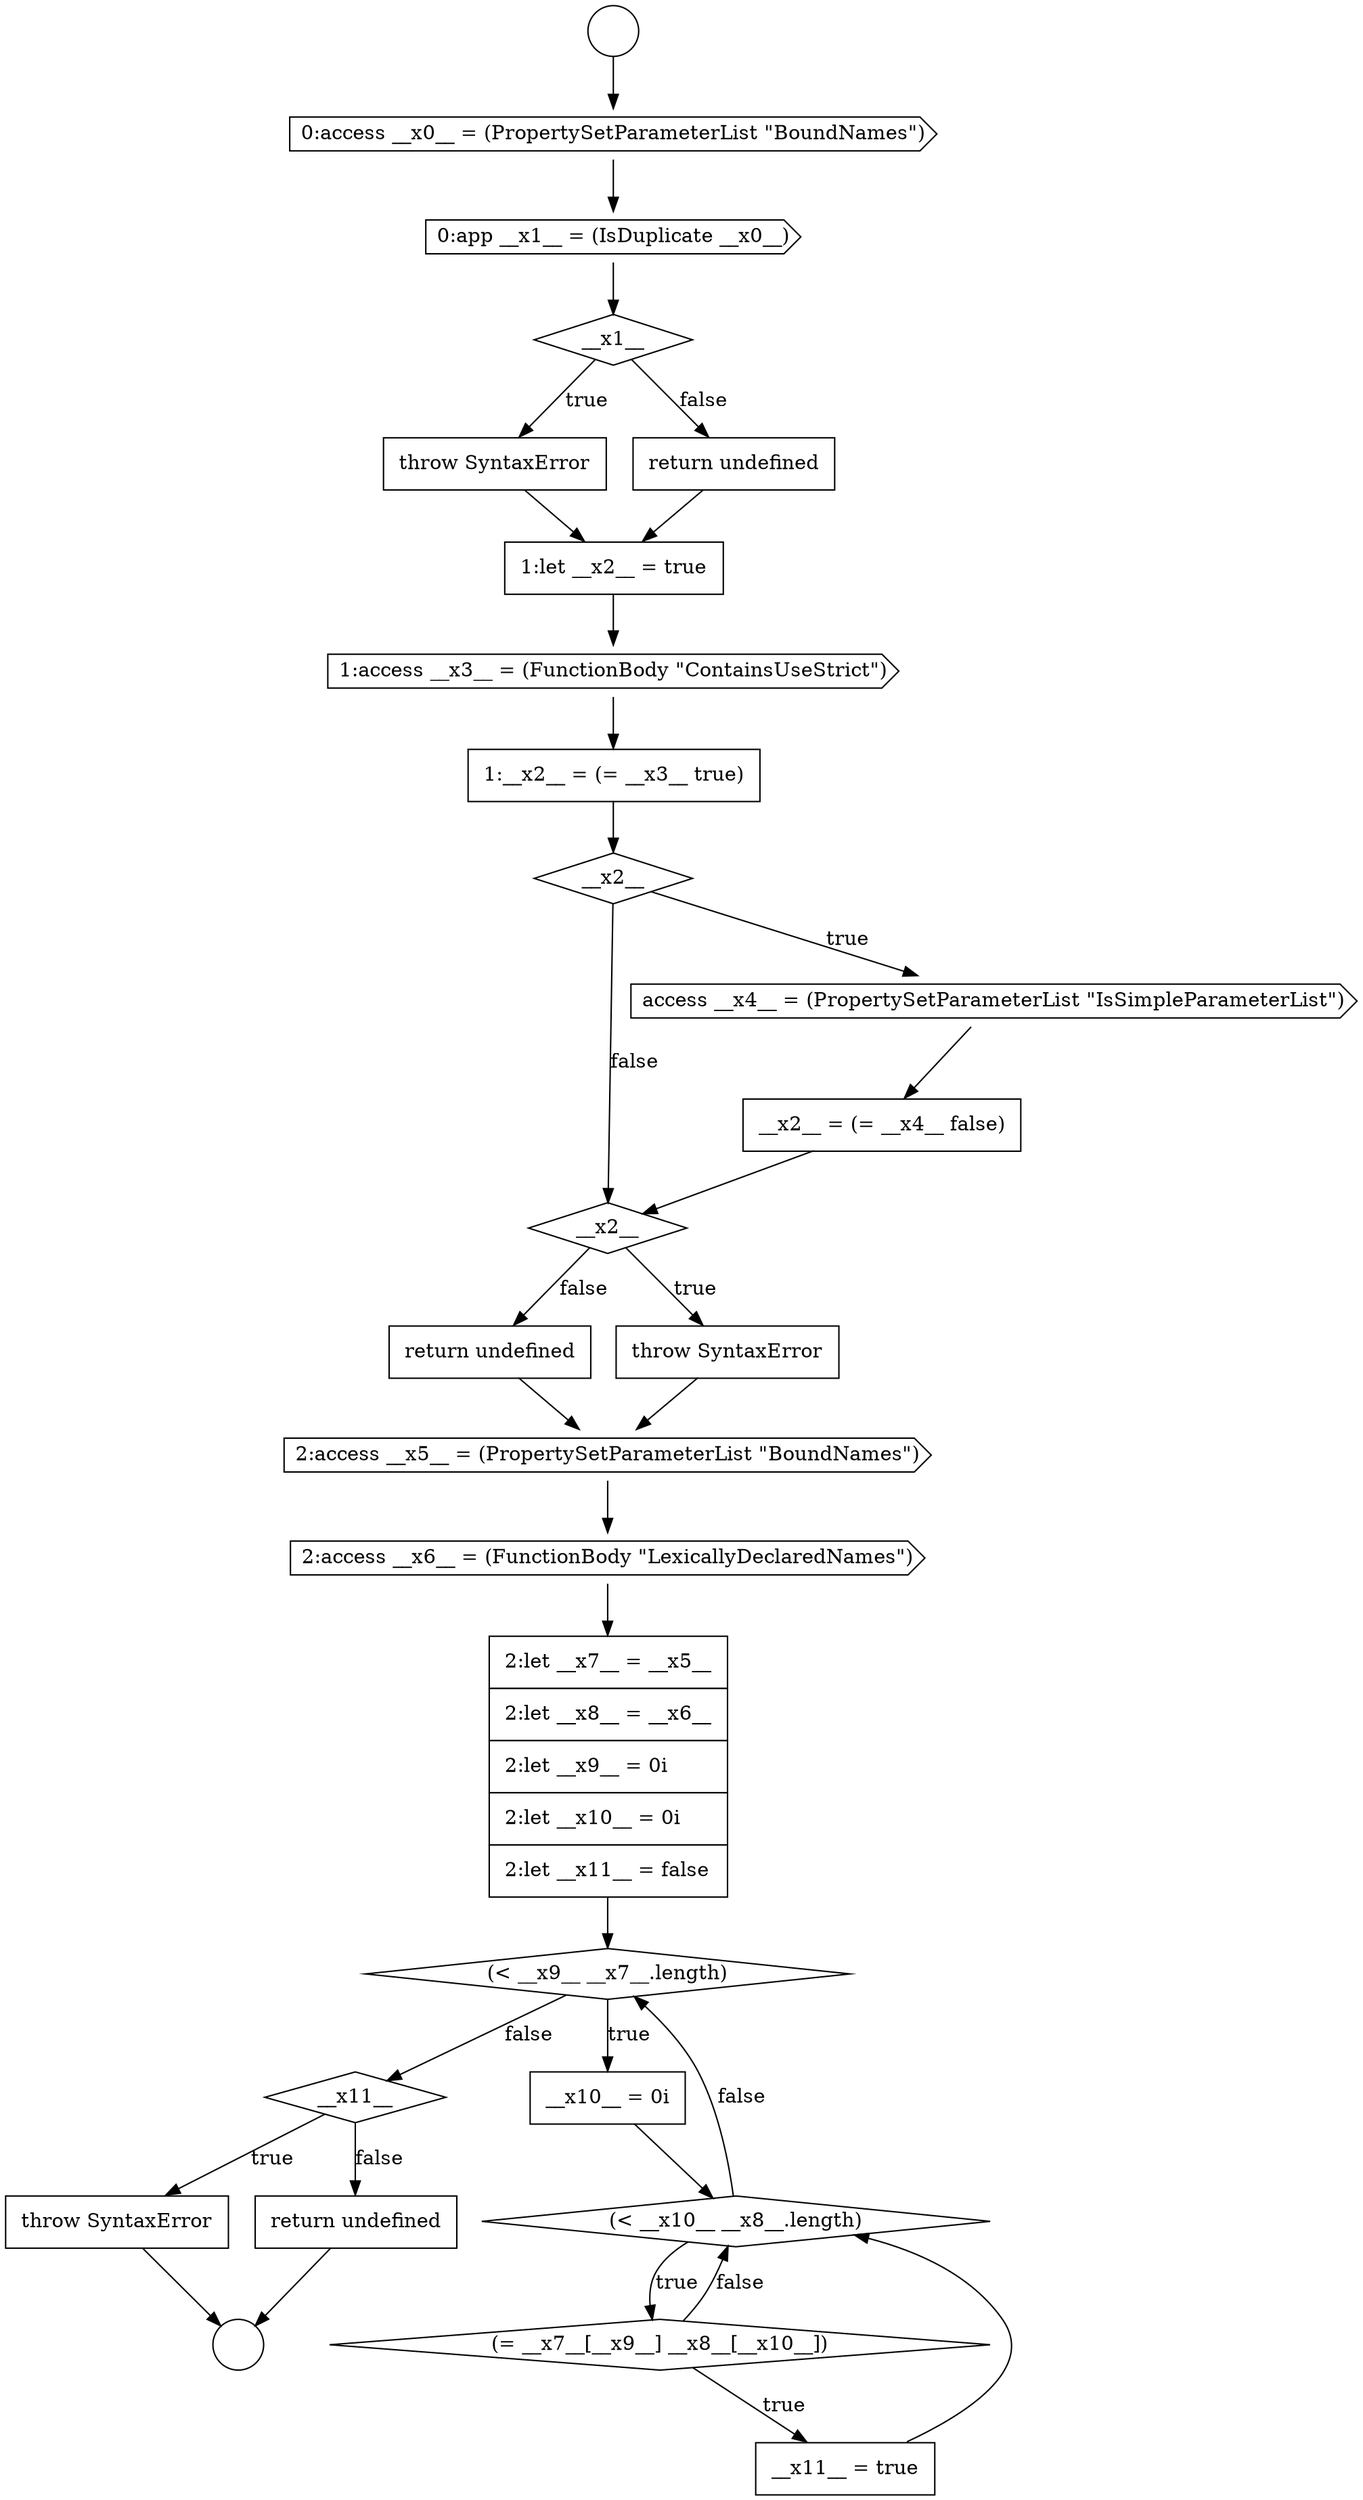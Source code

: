 digraph {
  node18972 [shape=diamond, label=<<font color="black">(&lt; __x9__ __x7__.length)</font>> color="black" fillcolor="white" style=filled]
  node18954 [shape=circle label=" " color="black" fillcolor="white" style=filled]
  node18965 [shape=none, margin=0, label=<<font color="black">
    <table border="0" cellborder="1" cellspacing="0" cellpadding="10">
      <tr><td align="left">__x2__ = (= __x4__ false)</td></tr>
    </table>
  </font>> color="black" fillcolor="white" style=filled]
  node18978 [shape=none, margin=0, label=<<font color="black">
    <table border="0" cellborder="1" cellspacing="0" cellpadding="10">
      <tr><td align="left">throw SyntaxError</td></tr>
    </table>
  </font>> color="black" fillcolor="white" style=filled]
  node18975 [shape=diamond, label=<<font color="black">(= __x7__[__x9__] __x8__[__x10__])</font>> color="black" fillcolor="white" style=filled]
  node18958 [shape=none, margin=0, label=<<font color="black">
    <table border="0" cellborder="1" cellspacing="0" cellpadding="10">
      <tr><td align="left">throw SyntaxError</td></tr>
    </table>
  </font>> color="black" fillcolor="white" style=filled]
  node18968 [shape=none, margin=0, label=<<font color="black">
    <table border="0" cellborder="1" cellspacing="0" cellpadding="10">
      <tr><td align="left">return undefined</td></tr>
    </table>
  </font>> color="black" fillcolor="white" style=filled]
  node18966 [shape=diamond, label=<<font color="black">__x2__</font>> color="black" fillcolor="white" style=filled]
  node18962 [shape=none, margin=0, label=<<font color="black">
    <table border="0" cellborder="1" cellspacing="0" cellpadding="10">
      <tr><td align="left">1:__x2__ = (= __x3__ true)</td></tr>
    </table>
  </font>> color="black" fillcolor="white" style=filled]
  node18969 [shape=cds, label=<<font color="black">2:access __x5__ = (PropertySetParameterList &quot;BoundNames&quot;)</font>> color="black" fillcolor="white" style=filled]
  node18960 [shape=none, margin=0, label=<<font color="black">
    <table border="0" cellborder="1" cellspacing="0" cellpadding="10">
      <tr><td align="left">1:let __x2__ = true</td></tr>
    </table>
  </font>> color="black" fillcolor="white" style=filled]
  node18955 [shape=cds, label=<<font color="black">0:access __x0__ = (PropertySetParameterList &quot;BoundNames&quot;)</font>> color="black" fillcolor="white" style=filled]
  node18977 [shape=diamond, label=<<font color="black">__x11__</font>> color="black" fillcolor="white" style=filled]
  node18976 [shape=none, margin=0, label=<<font color="black">
    <table border="0" cellborder="1" cellspacing="0" cellpadding="10">
      <tr><td align="left">__x11__ = true</td></tr>
    </table>
  </font>> color="black" fillcolor="white" style=filled]
  node18964 [shape=cds, label=<<font color="black">access __x4__ = (PropertySetParameterList &quot;IsSimpleParameterList&quot;)</font>> color="black" fillcolor="white" style=filled]
  node18959 [shape=none, margin=0, label=<<font color="black">
    <table border="0" cellborder="1" cellspacing="0" cellpadding="10">
      <tr><td align="left">return undefined</td></tr>
    </table>
  </font>> color="black" fillcolor="white" style=filled]
  node18961 [shape=cds, label=<<font color="black">1:access __x3__ = (FunctionBody &quot;ContainsUseStrict&quot;)</font>> color="black" fillcolor="white" style=filled]
  node18971 [shape=none, margin=0, label=<<font color="black">
    <table border="0" cellborder="1" cellspacing="0" cellpadding="10">
      <tr><td align="left">2:let __x7__ = __x5__</td></tr>
      <tr><td align="left">2:let __x8__ = __x6__</td></tr>
      <tr><td align="left">2:let __x9__ = 0i</td></tr>
      <tr><td align="left">2:let __x10__ = 0i</td></tr>
      <tr><td align="left">2:let __x11__ = false</td></tr>
    </table>
  </font>> color="black" fillcolor="white" style=filled]
  node18970 [shape=cds, label=<<font color="black">2:access __x6__ = (FunctionBody &quot;LexicallyDeclaredNames&quot;)</font>> color="black" fillcolor="white" style=filled]
  node18953 [shape=circle label=" " color="black" fillcolor="white" style=filled]
  node18979 [shape=none, margin=0, label=<<font color="black">
    <table border="0" cellborder="1" cellspacing="0" cellpadding="10">
      <tr><td align="left">return undefined</td></tr>
    </table>
  </font>> color="black" fillcolor="white" style=filled]
  node18974 [shape=diamond, label=<<font color="black">(&lt; __x10__ __x8__.length)</font>> color="black" fillcolor="white" style=filled]
  node18957 [shape=diamond, label=<<font color="black">__x1__</font>> color="black" fillcolor="white" style=filled]
  node18956 [shape=cds, label=<<font color="black">0:app __x1__ = (IsDuplicate __x0__)</font>> color="black" fillcolor="white" style=filled]
  node18967 [shape=none, margin=0, label=<<font color="black">
    <table border="0" cellborder="1" cellspacing="0" cellpadding="10">
      <tr><td align="left">throw SyntaxError</td></tr>
    </table>
  </font>> color="black" fillcolor="white" style=filled]
  node18963 [shape=diamond, label=<<font color="black">__x2__</font>> color="black" fillcolor="white" style=filled]
  node18973 [shape=none, margin=0, label=<<font color="black">
    <table border="0" cellborder="1" cellspacing="0" cellpadding="10">
      <tr><td align="left">__x10__ = 0i</td></tr>
    </table>
  </font>> color="black" fillcolor="white" style=filled]
  node18964 -> node18965 [ color="black"]
  node18962 -> node18963 [ color="black"]
  node18979 -> node18954 [ color="black"]
  node18978 -> node18954 [ color="black"]
  node18971 -> node18972 [ color="black"]
  node18977 -> node18978 [label=<<font color="black">true</font>> color="black"]
  node18977 -> node18979 [label=<<font color="black">false</font>> color="black"]
  node18956 -> node18957 [ color="black"]
  node18972 -> node18973 [label=<<font color="black">true</font>> color="black"]
  node18972 -> node18977 [label=<<font color="black">false</font>> color="black"]
  node18975 -> node18976 [label=<<font color="black">true</font>> color="black"]
  node18975 -> node18974 [label=<<font color="black">false</font>> color="black"]
  node18967 -> node18969 [ color="black"]
  node18959 -> node18960 [ color="black"]
  node18960 -> node18961 [ color="black"]
  node18958 -> node18960 [ color="black"]
  node18968 -> node18969 [ color="black"]
  node18953 -> node18955 [ color="black"]
  node18973 -> node18974 [ color="black"]
  node18969 -> node18970 [ color="black"]
  node18966 -> node18967 [label=<<font color="black">true</font>> color="black"]
  node18966 -> node18968 [label=<<font color="black">false</font>> color="black"]
  node18970 -> node18971 [ color="black"]
  node18957 -> node18958 [label=<<font color="black">true</font>> color="black"]
  node18957 -> node18959 [label=<<font color="black">false</font>> color="black"]
  node18974 -> node18975 [label=<<font color="black">true</font>> color="black"]
  node18974 -> node18972 [label=<<font color="black">false</font>> color="black"]
  node18955 -> node18956 [ color="black"]
  node18976 -> node18974 [ color="black"]
  node18961 -> node18962 [ color="black"]
  node18963 -> node18964 [label=<<font color="black">true</font>> color="black"]
  node18963 -> node18966 [label=<<font color="black">false</font>> color="black"]
  node18965 -> node18966 [ color="black"]
}
